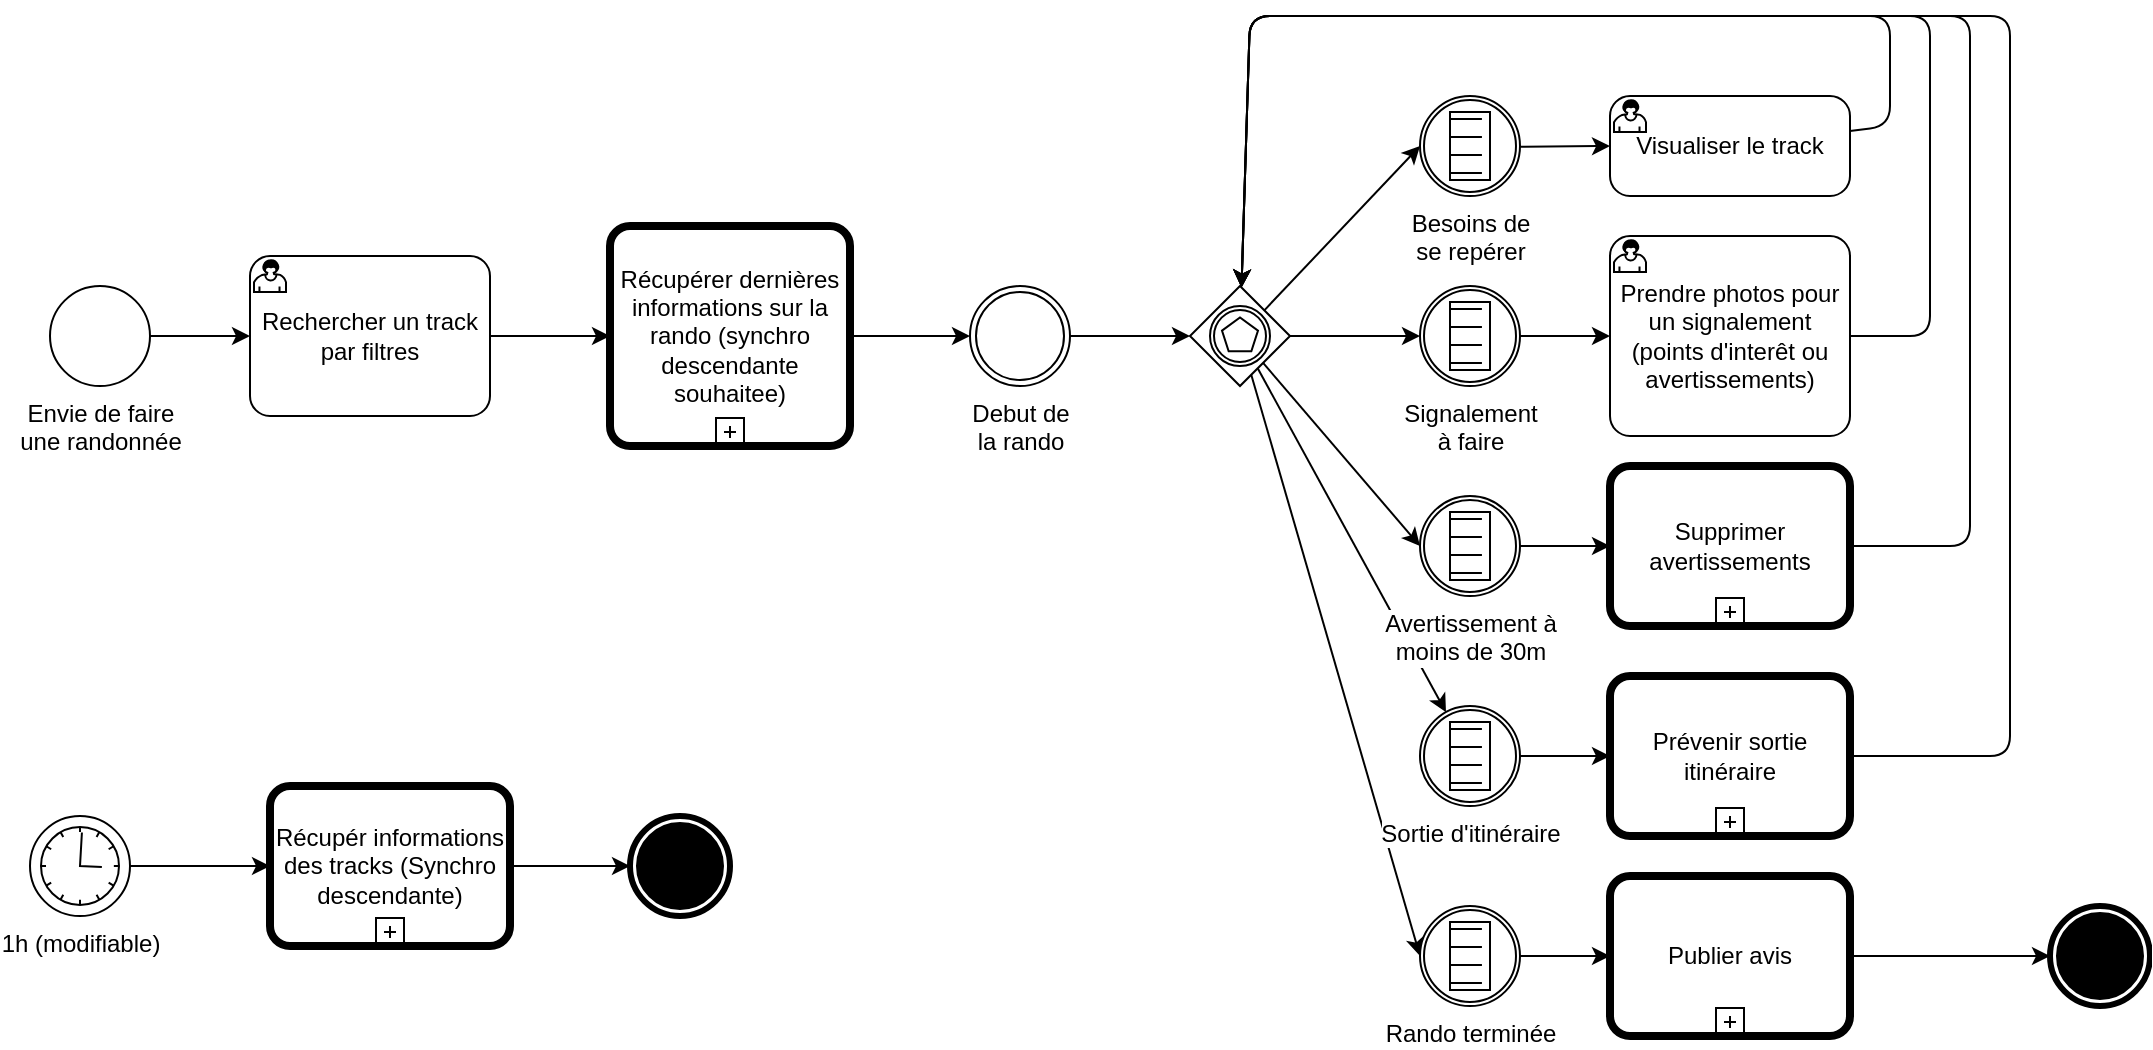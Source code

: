 <mxfile>
    <diagram id="I5UC-tbMTaxYKo_7IEy1" name="Page-1">
        <mxGraphModel dx="1666" dy="433" grid="1" gridSize="10" guides="1" tooltips="1" connect="1" arrows="1" fold="1" page="1" pageScale="1" pageWidth="850" pageHeight="1100" math="0" shadow="0">
            <root>
                <mxCell id="0"/>
                <mxCell id="1" parent="0"/>
                <mxCell id="7" style="edgeStyle=none;html=1;" parent="1" source="2" target="3" edge="1">
                    <mxGeometry relative="1" as="geometry"/>
                </mxCell>
                <mxCell id="2" value="Envie de faire&lt;br&gt;une randonnée" style="points=[[0.145,0.145,0],[0.5,0,0],[0.855,0.145,0],[1,0.5,0],[0.855,0.855,0],[0.5,1,0],[0.145,0.855,0],[0,0.5,0]];shape=mxgraph.bpmn.event;html=1;verticalLabelPosition=bottom;labelBackgroundColor=#ffffff;verticalAlign=top;align=center;perimeter=ellipsePerimeter;outlineConnect=0;aspect=fixed;outline=standard;symbol=general;" parent="1" vertex="1">
                    <mxGeometry x="-820" y="145" width="50" height="50" as="geometry"/>
                </mxCell>
                <mxCell id="50" style="edgeStyle=none;html=1;" parent="1" source="3" target="18" edge="1">
                    <mxGeometry relative="1" as="geometry"/>
                </mxCell>
                <mxCell id="3" value="Rechercher un track par filtres" style="points=[[0.25,0,0],[0.5,0,0],[0.75,0,0],[1,0.25,0],[1,0.5,0],[1,0.75,0],[0.75,1,0],[0.5,1,0],[0.25,1,0],[0,0.75,0],[0,0.5,0],[0,0.25,0]];shape=mxgraph.bpmn.task;whiteSpace=wrap;rectStyle=rounded;size=10;html=1;taskMarker=user;" parent="1" vertex="1">
                    <mxGeometry x="-720" y="130" width="120" height="80" as="geometry"/>
                </mxCell>
                <mxCell id="90" style="edgeStyle=none;html=1;" parent="1" source="11" target="79" edge="1">
                    <mxGeometry relative="1" as="geometry"/>
                </mxCell>
                <mxCell id="11" value="Debut de &lt;br&gt;la rando" style="points=[[0.145,0.145,0],[0.5,0,0],[0.855,0.145,0],[1,0.5,0],[0.855,0.855,0],[0.5,1,0],[0.145,0.855,0],[0,0.5,0]];shape=mxgraph.bpmn.event;html=1;verticalLabelPosition=bottom;labelBackgroundColor=#ffffff;verticalAlign=top;align=center;perimeter=ellipsePerimeter;outlineConnect=0;aspect=fixed;outline=throwing;symbol=general;" parent="1" vertex="1">
                    <mxGeometry x="-360" y="145" width="50" height="50" as="geometry"/>
                </mxCell>
                <mxCell id="51" style="edgeStyle=none;html=1;" parent="1" source="18" target="11" edge="1">
                    <mxGeometry relative="1" as="geometry"/>
                </mxCell>
                <mxCell id="18" value="Récupérer dernières informations sur la rando (synchro descendante souhaitee)" style="points=[[0.25,0,0],[0.5,0,0],[0.75,0,0],[1,0.25,0],[1,0.5,0],[1,0.75,0],[0.75,1,0],[0.5,1,0],[0.25,1,0],[0,0.75,0],[0,0.5,0],[0,0.25,0]];shape=mxgraph.bpmn.task;whiteSpace=wrap;rectStyle=rounded;size=10;html=1;bpmnShapeType=call;isLoopSub=1;" parent="1" vertex="1">
                    <mxGeometry x="-540" y="115" width="120" height="110" as="geometry"/>
                </mxCell>
                <mxCell id="86" style="edgeStyle=none;html=1;" parent="1" source="41" target="79" edge="1">
                    <mxGeometry relative="1" as="geometry">
                        <mxPoint x="-280" y="150" as="targetPoint"/>
                        <Array as="points">
                            <mxPoint x="100" y="65"/>
                            <mxPoint x="100" y="10"/>
                            <mxPoint x="-220" y="10"/>
                        </Array>
                    </mxGeometry>
                </mxCell>
                <mxCell id="41" value="Visualiser le track" style="points=[[0.25,0,0],[0.5,0,0],[0.75,0,0],[1,0.25,0],[1,0.5,0],[1,0.75,0],[0.75,1,0],[0.5,1,0],[0.25,1,0],[0,0.75,0],[0,0.5,0],[0,0.25,0]];shape=mxgraph.bpmn.task;whiteSpace=wrap;rectStyle=rounded;size=10;html=1;taskMarker=user;" parent="1" vertex="1">
                    <mxGeometry x="-40" y="50" width="120" height="50" as="geometry"/>
                </mxCell>
                <mxCell id="46" style="edgeStyle=none;html=1;exitX=1;exitY=0.5;exitDx=0;exitDy=0;exitPerimeter=0;" parent="1" source="116" target="45" edge="1">
                    <mxGeometry relative="1" as="geometry">
                        <mxPoint x="-85" y="480" as="sourcePoint"/>
                    </mxGeometry>
                </mxCell>
                <mxCell id="48" style="edgeStyle=none;html=1;" parent="1" source="45" target="47" edge="1">
                    <mxGeometry relative="1" as="geometry"/>
                </mxCell>
                <mxCell id="45" value="Publier avis" style="points=[[0.25,0,0],[0.5,0,0],[0.75,0,0],[1,0.25,0],[1,0.5,0],[1,0.75,0],[0.75,1,0],[0.5,1,0],[0.25,1,0],[0,0.75,0],[0,0.5,0],[0,0.25,0]];shape=mxgraph.bpmn.task;whiteSpace=wrap;rectStyle=rounded;size=10;html=1;bpmnShapeType=call;isLoopSub=1;" parent="1" vertex="1">
                    <mxGeometry x="-40" y="440" width="120" height="80" as="geometry"/>
                </mxCell>
                <mxCell id="47" value="" style="points=[[0.145,0.145,0],[0.5,0,0],[0.855,0.145,0],[1,0.5,0],[0.855,0.855,0],[0.5,1,0],[0.145,0.855,0],[0,0.5,0]];shape=mxgraph.bpmn.event;html=1;verticalLabelPosition=bottom;labelBackgroundColor=#ffffff;verticalAlign=top;align=center;perimeter=ellipsePerimeter;outlineConnect=0;aspect=fixed;outline=end;symbol=terminate;" parent="1" vertex="1">
                    <mxGeometry x="180" y="455" width="50" height="50" as="geometry"/>
                </mxCell>
                <mxCell id="92" style="edgeStyle=none;html=1;" parent="1" source="55" target="79" edge="1">
                    <mxGeometry relative="1" as="geometry">
                        <mxPoint x="240" y="50" as="targetPoint"/>
                        <Array as="points">
                            <mxPoint x="120" y="170"/>
                            <mxPoint x="120" y="10"/>
                            <mxPoint x="-220" y="10"/>
                        </Array>
                    </mxGeometry>
                </mxCell>
                <mxCell id="55" value="Prendre photos pour un signalement (points d'interêt ou avertissements)" style="points=[[0.25,0,0],[0.5,0,0],[0.75,0,0],[1,0.25,0],[1,0.5,0],[1,0.75,0],[0.75,1,0],[0.5,1,0],[0.25,1,0],[0,0.75,0],[0,0.5,0],[0,0.25,0]];shape=mxgraph.bpmn.task;whiteSpace=wrap;rectStyle=rounded;size=10;html=1;taskMarker=user;" parent="1" vertex="1">
                    <mxGeometry x="-40" y="120" width="120" height="100" as="geometry"/>
                </mxCell>
                <mxCell id="89" style="edgeStyle=none;html=1;" parent="1" source="56" target="79" edge="1">
                    <mxGeometry relative="1" as="geometry">
                        <mxPoint x="-280" y="150" as="targetPoint"/>
                        <Array as="points">
                            <mxPoint x="140" y="275"/>
                            <mxPoint x="140" y="10"/>
                            <mxPoint x="-220" y="10"/>
                        </Array>
                    </mxGeometry>
                </mxCell>
                <mxCell id="56" value="Supprimer avertissements" style="points=[[0.25,0,0],[0.5,0,0],[0.75,0,0],[1,0.25,0],[1,0.5,0],[1,0.75,0],[0.75,1,0],[0.5,1,0],[0.25,1,0],[0,0.75,0],[0,0.5,0],[0,0.25,0]];shape=mxgraph.bpmn.task;whiteSpace=wrap;rectStyle=rounded;size=10;html=1;bpmnShapeType=call;isLoopSub=1;" parent="1" vertex="1">
                    <mxGeometry x="-40" y="235" width="120" height="80" as="geometry"/>
                </mxCell>
                <mxCell id="73" style="edgeStyle=none;html=1;" parent="1" source="71" target="72" edge="1">
                    <mxGeometry relative="1" as="geometry"/>
                </mxCell>
                <mxCell id="71" value="1h (modifiable)" style="points=[[0.145,0.145,0],[0.5,0,0],[0.855,0.145,0],[1,0.5,0],[0.855,0.855,0],[0.5,1,0],[0.145,0.855,0],[0,0.5,0]];shape=mxgraph.bpmn.event;html=1;verticalLabelPosition=bottom;labelBackgroundColor=#ffffff;verticalAlign=top;align=center;perimeter=ellipsePerimeter;outlineConnect=0;aspect=fixed;outline=standard;symbol=timer;" parent="1" vertex="1">
                    <mxGeometry x="-830" y="410" width="50" height="50" as="geometry"/>
                </mxCell>
                <mxCell id="75" style="edgeStyle=none;html=1;" parent="1" source="72" target="74" edge="1">
                    <mxGeometry relative="1" as="geometry"/>
                </mxCell>
                <mxCell id="72" value="Récupér informations des tracks (Synchro descendante)" style="points=[[0.25,0,0],[0.5,0,0],[0.75,0,0],[1,0.25,0],[1,0.5,0],[1,0.75,0],[0.75,1,0],[0.5,1,0],[0.25,1,0],[0,0.75,0],[0,0.5,0],[0,0.25,0]];shape=mxgraph.bpmn.task;whiteSpace=wrap;rectStyle=rounded;size=10;html=1;bpmnShapeType=call;isLoopSub=1;" parent="1" vertex="1">
                    <mxGeometry x="-710" y="395" width="120" height="80" as="geometry"/>
                </mxCell>
                <mxCell id="74" value="" style="points=[[0.145,0.145,0],[0.5,0,0],[0.855,0.145,0],[1,0.5,0],[0.855,0.855,0],[0.5,1,0],[0.145,0.855,0],[0,0.5,0]];shape=mxgraph.bpmn.event;html=1;verticalLabelPosition=bottom;labelBackgroundColor=#ffffff;verticalAlign=top;align=center;perimeter=ellipsePerimeter;outlineConnect=0;aspect=fixed;outline=end;symbol=terminate;" parent="1" vertex="1">
                    <mxGeometry x="-530" y="410" width="50" height="50" as="geometry"/>
                </mxCell>
                <mxCell id="84" style="edgeStyle=none;html=1;entryX=0;entryY=0.5;entryDx=0;entryDy=0;entryPerimeter=0;" parent="1" source="79" target="116" edge="1">
                    <mxGeometry relative="1" as="geometry">
                        <mxPoint x="-135" y="480" as="targetPoint"/>
                    </mxGeometry>
                </mxCell>
                <mxCell id="108" style="edgeStyle=none;html=1;entryX=0;entryY=0.5;entryDx=0;entryDy=0;entryPerimeter=0;" parent="1" source="79" target="104" edge="1">
                    <mxGeometry relative="1" as="geometry"/>
                </mxCell>
                <mxCell id="109" style="edgeStyle=none;html=1;entryX=0;entryY=0.5;entryDx=0;entryDy=0;entryPerimeter=0;" parent="1" source="79" target="103" edge="1">
                    <mxGeometry relative="1" as="geometry"/>
                </mxCell>
                <mxCell id="110" style="edgeStyle=none;html=1;entryX=0;entryY=0.5;entryDx=0;entryDy=0;entryPerimeter=0;" parent="1" source="79" target="100" edge="1">
                    <mxGeometry relative="1" as="geometry"/>
                </mxCell>
                <mxCell id="115" style="edgeStyle=none;html=1;" parent="1" source="79" target="113" edge="1">
                    <mxGeometry relative="1" as="geometry"/>
                </mxCell>
                <mxCell id="79" value="" style="points=[[0.25,0.25,0],[0.5,0,0],[0.75,0.25,0],[1,0.5,0],[0.75,0.75,0],[0.5,1,0],[0.25,0.75,0],[0,0.5,0]];shape=mxgraph.bpmn.gateway2;html=1;verticalLabelPosition=bottom;labelBackgroundColor=#ffffff;verticalAlign=top;align=center;perimeter=rhombusPerimeter;outlineConnect=0;outline=catching;symbol=multiple;" parent="1" vertex="1">
                    <mxGeometry x="-250" y="145" width="50" height="50" as="geometry"/>
                </mxCell>
                <mxCell id="117" style="edgeStyle=none;html=1;" parent="1" source="95" target="79" edge="1">
                    <mxGeometry relative="1" as="geometry">
                        <Array as="points">
                            <mxPoint x="160" y="380"/>
                            <mxPoint x="160" y="10"/>
                            <mxPoint x="-220" y="10"/>
                        </Array>
                    </mxGeometry>
                </mxCell>
                <mxCell id="95" value="Prévenir sortie itinéraire" style="points=[[0.25,0,0],[0.5,0,0],[0.75,0,0],[1,0.25,0],[1,0.5,0],[1,0.75,0],[0.75,1,0],[0.5,1,0],[0.25,1,0],[0,0.75,0],[0,0.5,0],[0,0.25,0]];shape=mxgraph.bpmn.task;whiteSpace=wrap;rectStyle=rounded;size=10;html=1;bpmnShapeType=call;isLoopSub=1;" parent="1" vertex="1">
                    <mxGeometry x="-40" y="340" width="120" height="80" as="geometry"/>
                </mxCell>
                <mxCell id="107" style="edgeStyle=none;html=1;" parent="1" source="100" target="56" edge="1">
                    <mxGeometry relative="1" as="geometry"/>
                </mxCell>
                <mxCell id="100" value="Avertissement à&lt;br style=&quot;border-color: var(--border-color);&quot;&gt;moins de 30m" style="points=[[0.145,0.145,0],[0.5,0,0],[0.855,0.145,0],[1,0.5,0],[0.855,0.855,0],[0.5,1,0],[0.145,0.855,0],[0,0.5,0]];shape=mxgraph.bpmn.event;html=1;verticalLabelPosition=bottom;labelBackgroundColor=#ffffff;verticalAlign=top;align=center;perimeter=ellipsePerimeter;outlineConnect=0;aspect=fixed;outline=catching;symbol=conditional;" parent="1" vertex="1">
                    <mxGeometry x="-135" y="250" width="50" height="50" as="geometry"/>
                </mxCell>
                <mxCell id="106" style="edgeStyle=none;html=1;" parent="1" source="103" target="55" edge="1">
                    <mxGeometry relative="1" as="geometry"/>
                </mxCell>
                <mxCell id="103" value="Signalement&lt;br style=&quot;border-color: var(--border-color);&quot;&gt;à faire" style="points=[[0.145,0.145,0],[0.5,0,0],[0.855,0.145,0],[1,0.5,0],[0.855,0.855,0],[0.5,1,0],[0.145,0.855,0],[0,0.5,0]];shape=mxgraph.bpmn.event;html=1;verticalLabelPosition=bottom;labelBackgroundColor=#ffffff;verticalAlign=top;align=center;perimeter=ellipsePerimeter;outlineConnect=0;aspect=fixed;outline=catching;symbol=conditional;" parent="1" vertex="1">
                    <mxGeometry x="-135" y="145" width="50" height="50" as="geometry"/>
                </mxCell>
                <mxCell id="105" style="edgeStyle=none;html=1;" parent="1" source="104" target="41" edge="1">
                    <mxGeometry relative="1" as="geometry"/>
                </mxCell>
                <mxCell id="104" value="Besoins de&lt;br style=&quot;border-color: var(--border-color);&quot;&gt;se repérer" style="points=[[0.145,0.145,0],[0.5,0,0],[0.855,0.145,0],[1,0.5,0],[0.855,0.855,0],[0.5,1,0],[0.145,0.855,0],[0,0.5,0]];shape=mxgraph.bpmn.event;html=1;verticalLabelPosition=bottom;labelBackgroundColor=#ffffff;verticalAlign=top;align=center;perimeter=ellipsePerimeter;outlineConnect=0;aspect=fixed;outline=catching;symbol=conditional;" parent="1" vertex="1">
                    <mxGeometry x="-135" y="50" width="50" height="50" as="geometry"/>
                </mxCell>
                <mxCell id="114" style="edgeStyle=none;html=1;" parent="1" source="113" target="95" edge="1">
                    <mxGeometry relative="1" as="geometry"/>
                </mxCell>
                <mxCell id="113" value="Sortie d'itinéraire" style="points=[[0.145,0.145,0],[0.5,0,0],[0.855,0.145,0],[1,0.5,0],[0.855,0.855,0],[0.5,1,0],[0.145,0.855,0],[0,0.5,0]];shape=mxgraph.bpmn.event;html=1;verticalLabelPosition=bottom;labelBackgroundColor=#ffffff;verticalAlign=top;align=center;perimeter=ellipsePerimeter;outlineConnect=0;aspect=fixed;outline=catching;symbol=conditional;" parent="1" vertex="1">
                    <mxGeometry x="-135" y="355" width="50" height="50" as="geometry"/>
                </mxCell>
                <mxCell id="116" value="Rando terminée" style="points=[[0.145,0.145,0],[0.5,0,0],[0.855,0.145,0],[1,0.5,0],[0.855,0.855,0],[0.5,1,0],[0.145,0.855,0],[0,0.5,0]];shape=mxgraph.bpmn.event;html=1;verticalLabelPosition=bottom;labelBackgroundColor=#ffffff;verticalAlign=top;align=center;perimeter=ellipsePerimeter;outlineConnect=0;aspect=fixed;outline=catching;symbol=conditional;" parent="1" vertex="1">
                    <mxGeometry x="-135" y="455" width="50" height="50" as="geometry"/>
                </mxCell>
            </root>
        </mxGraphModel>
    </diagram>
</mxfile>